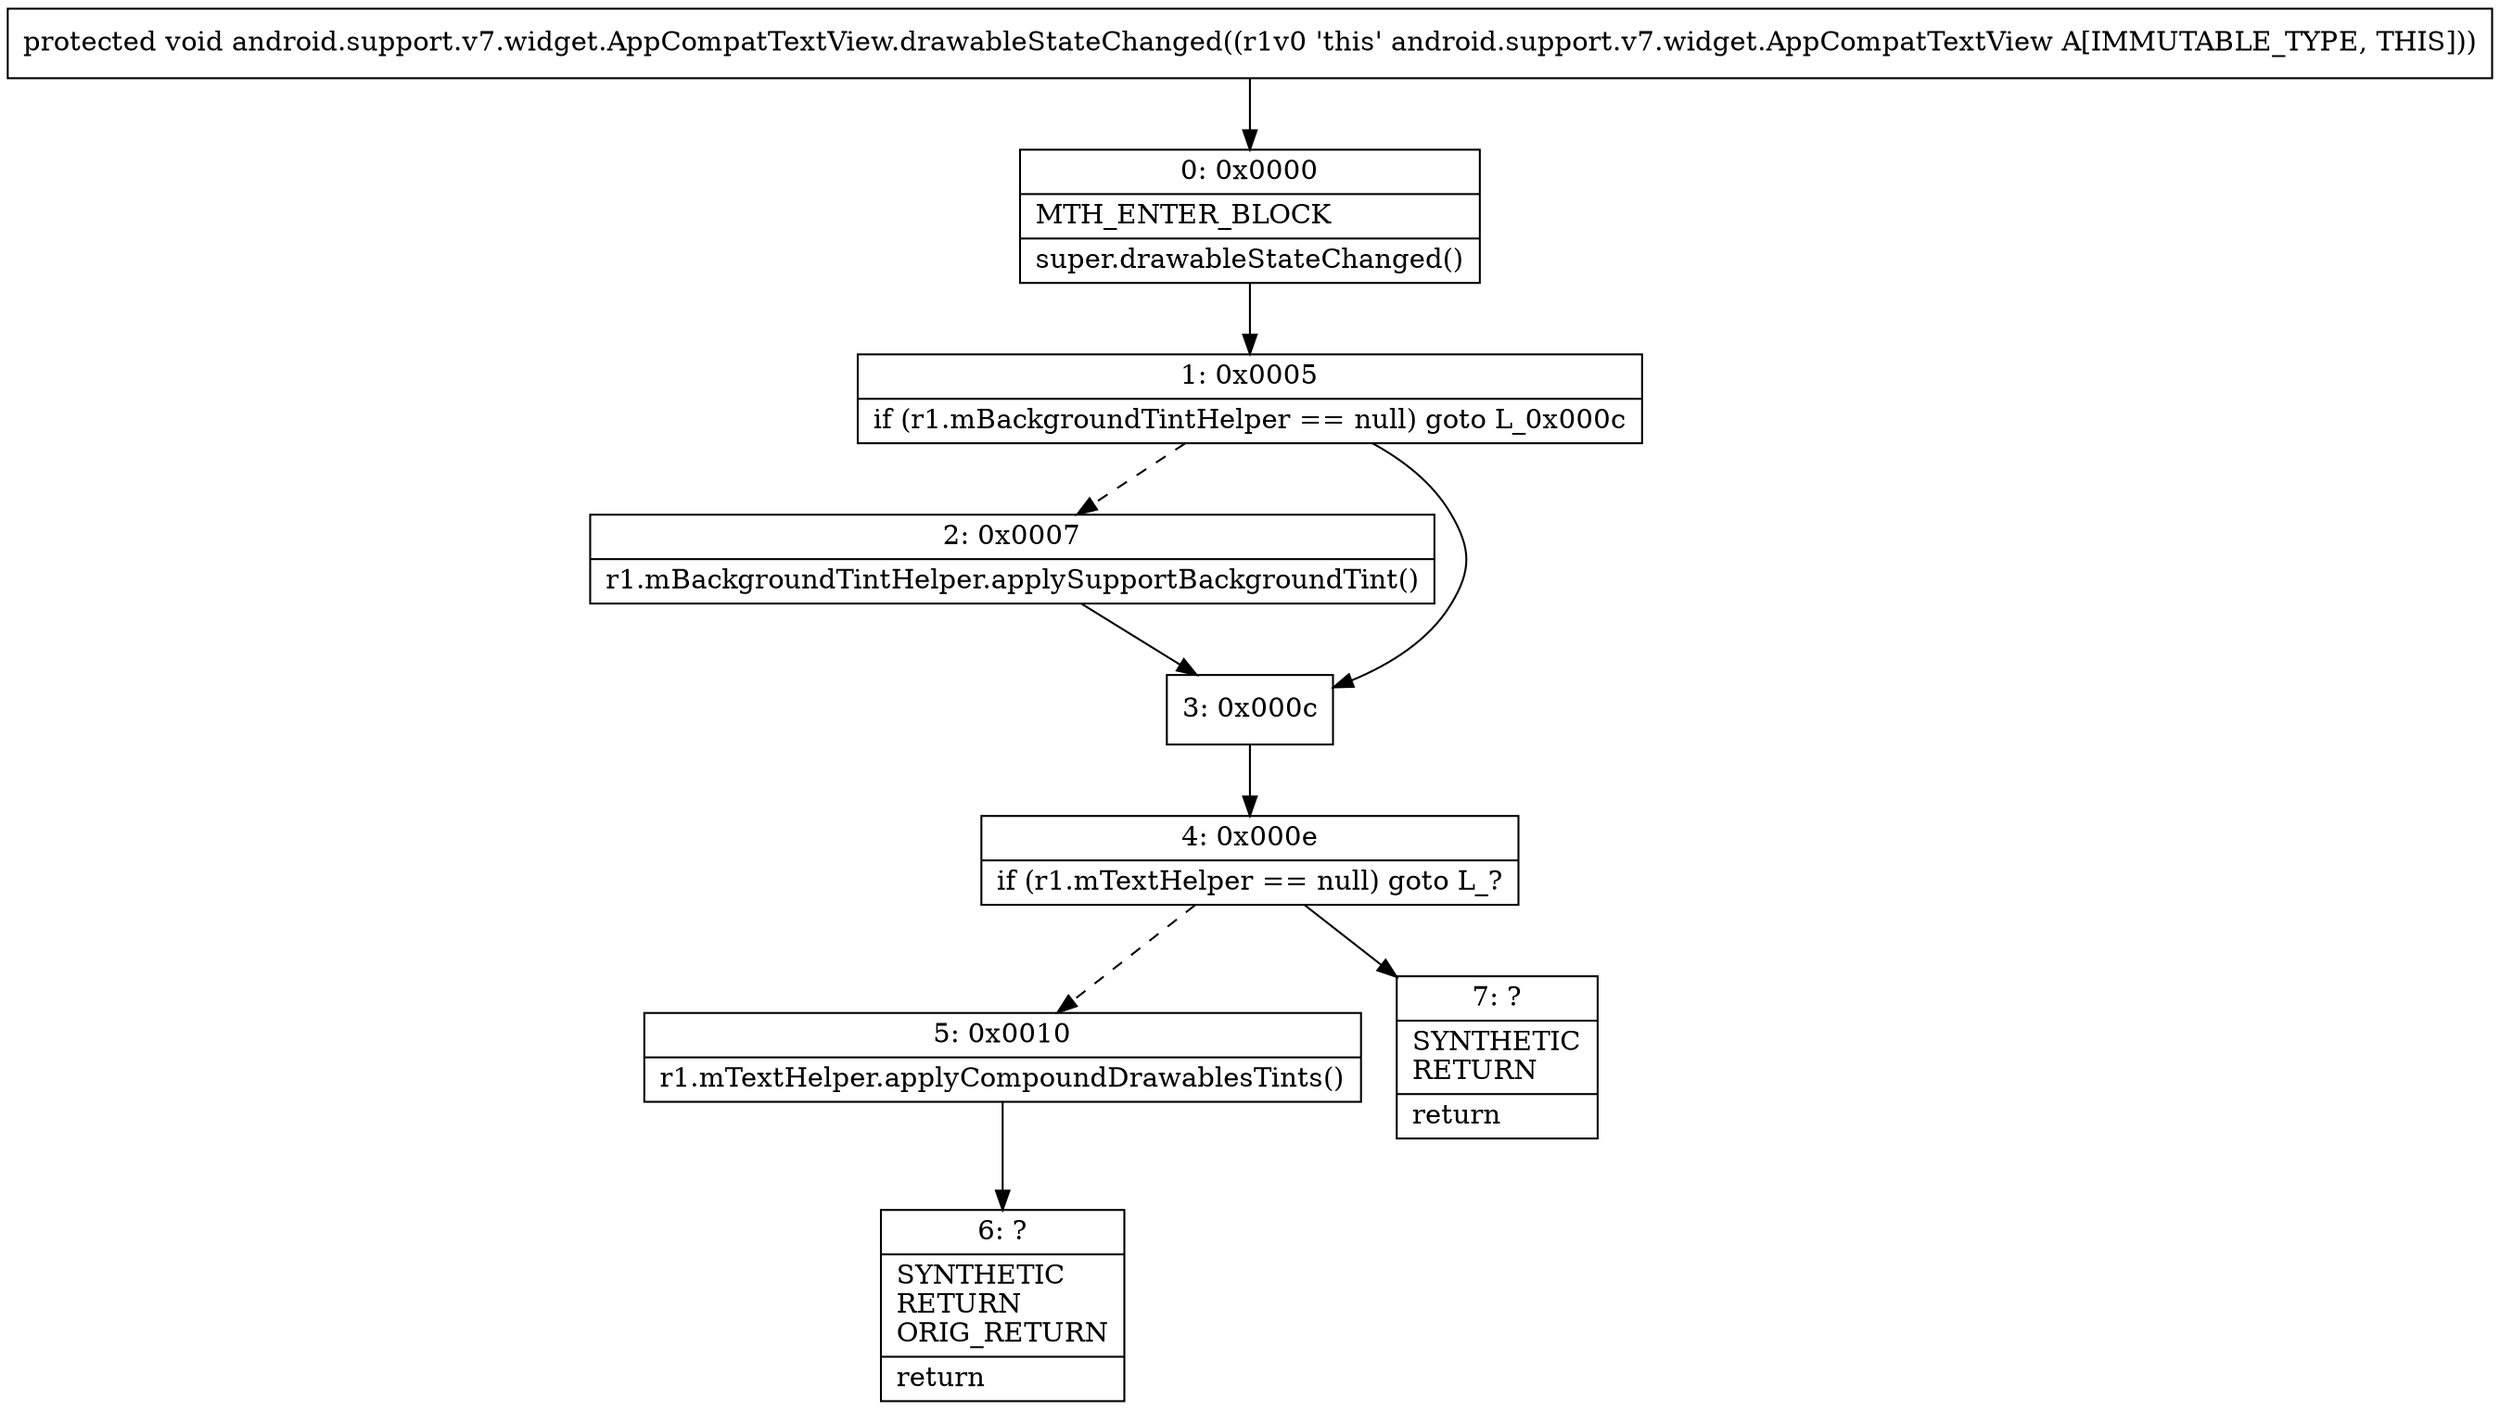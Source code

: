 digraph "CFG forandroid.support.v7.widget.AppCompatTextView.drawableStateChanged()V" {
Node_0 [shape=record,label="{0\:\ 0x0000|MTH_ENTER_BLOCK\l|super.drawableStateChanged()\l}"];
Node_1 [shape=record,label="{1\:\ 0x0005|if (r1.mBackgroundTintHelper == null) goto L_0x000c\l}"];
Node_2 [shape=record,label="{2\:\ 0x0007|r1.mBackgroundTintHelper.applySupportBackgroundTint()\l}"];
Node_3 [shape=record,label="{3\:\ 0x000c}"];
Node_4 [shape=record,label="{4\:\ 0x000e|if (r1.mTextHelper == null) goto L_?\l}"];
Node_5 [shape=record,label="{5\:\ 0x0010|r1.mTextHelper.applyCompoundDrawablesTints()\l}"];
Node_6 [shape=record,label="{6\:\ ?|SYNTHETIC\lRETURN\lORIG_RETURN\l|return\l}"];
Node_7 [shape=record,label="{7\:\ ?|SYNTHETIC\lRETURN\l|return\l}"];
MethodNode[shape=record,label="{protected void android.support.v7.widget.AppCompatTextView.drawableStateChanged((r1v0 'this' android.support.v7.widget.AppCompatTextView A[IMMUTABLE_TYPE, THIS])) }"];
MethodNode -> Node_0;
Node_0 -> Node_1;
Node_1 -> Node_2[style=dashed];
Node_1 -> Node_3;
Node_2 -> Node_3;
Node_3 -> Node_4;
Node_4 -> Node_5[style=dashed];
Node_4 -> Node_7;
Node_5 -> Node_6;
}


